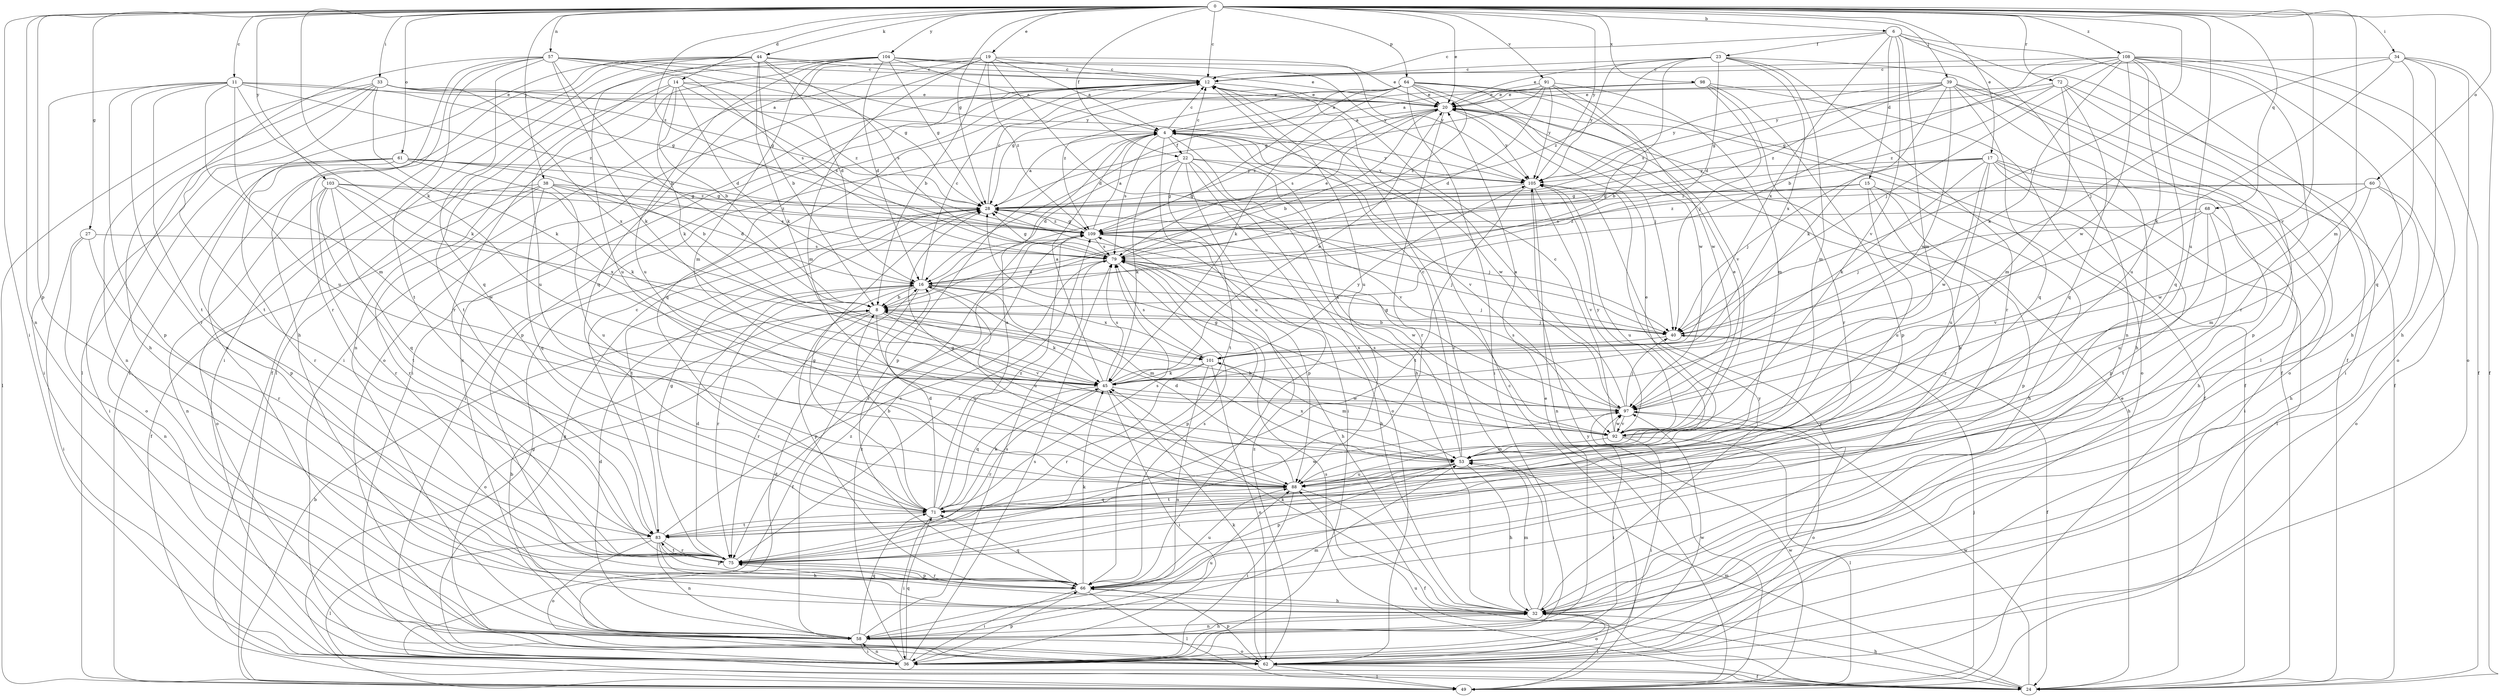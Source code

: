 strict digraph  {
0;
4;
6;
8;
11;
12;
14;
15;
16;
17;
19;
20;
22;
23;
24;
27;
28;
32;
33;
34;
36;
38;
39;
40;
44;
45;
49;
53;
57;
58;
60;
61;
62;
64;
66;
68;
71;
72;
75;
79;
83;
88;
91;
92;
97;
98;
101;
103;
104;
105;
108;
109;
0 -> 6  [label=b];
0 -> 11  [label=c];
0 -> 12  [label=c];
0 -> 14  [label=d];
0 -> 17  [label=e];
0 -> 19  [label=e];
0 -> 20  [label=e];
0 -> 22  [label=f];
0 -> 27  [label=g];
0 -> 28  [label=g];
0 -> 33  [label=i];
0 -> 34  [label=i];
0 -> 36  [label=i];
0 -> 38  [label=j];
0 -> 39  [label=j];
0 -> 40  [label=j];
0 -> 44  [label=k];
0 -> 45  [label=k];
0 -> 53  [label=m];
0 -> 57  [label=n];
0 -> 58  [label=n];
0 -> 60  [label=o];
0 -> 61  [label=o];
0 -> 64  [label=p];
0 -> 66  [label=p];
0 -> 68  [label=q];
0 -> 72  [label=r];
0 -> 88  [label=u];
0 -> 91  [label=v];
0 -> 92  [label=v];
0 -> 98  [label=x];
0 -> 103  [label=y];
0 -> 104  [label=y];
0 -> 105  [label=y];
0 -> 108  [label=z];
0 -> 109  [label=z];
4 -> 12  [label=c];
4 -> 22  [label=f];
4 -> 32  [label=h];
4 -> 36  [label=i];
4 -> 66  [label=p];
4 -> 79  [label=s];
4 -> 88  [label=u];
4 -> 92  [label=v];
4 -> 97  [label=w];
4 -> 105  [label=y];
6 -> 12  [label=c];
6 -> 15  [label=d];
6 -> 23  [label=f];
6 -> 24  [label=f];
6 -> 49  [label=l];
6 -> 53  [label=m];
6 -> 58  [label=n];
6 -> 92  [label=v];
6 -> 101  [label=x];
8 -> 40  [label=j];
8 -> 45  [label=k];
8 -> 62  [label=o];
8 -> 75  [label=r];
8 -> 88  [label=u];
8 -> 92  [label=v];
11 -> 20  [label=e];
11 -> 28  [label=g];
11 -> 36  [label=i];
11 -> 45  [label=k];
11 -> 53  [label=m];
11 -> 66  [label=p];
11 -> 75  [label=r];
11 -> 83  [label=t];
11 -> 88  [label=u];
11 -> 109  [label=z];
12 -> 20  [label=e];
12 -> 36  [label=i];
12 -> 66  [label=p];
12 -> 71  [label=q];
12 -> 88  [label=u];
14 -> 8  [label=b];
14 -> 16  [label=d];
14 -> 20  [label=e];
14 -> 45  [label=k];
14 -> 79  [label=s];
14 -> 83  [label=t];
14 -> 88  [label=u];
14 -> 109  [label=z];
15 -> 28  [label=g];
15 -> 32  [label=h];
15 -> 66  [label=p];
15 -> 75  [label=r];
15 -> 79  [label=s];
15 -> 88  [label=u];
16 -> 8  [label=b];
16 -> 12  [label=c];
16 -> 24  [label=f];
16 -> 40  [label=j];
16 -> 53  [label=m];
16 -> 66  [label=p];
16 -> 75  [label=r];
16 -> 88  [label=u];
16 -> 101  [label=x];
17 -> 32  [label=h];
17 -> 36  [label=i];
17 -> 40  [label=j];
17 -> 45  [label=k];
17 -> 49  [label=l];
17 -> 66  [label=p];
17 -> 88  [label=u];
17 -> 97  [label=w];
17 -> 105  [label=y];
17 -> 109  [label=z];
19 -> 4  [label=a];
19 -> 8  [label=b];
19 -> 12  [label=c];
19 -> 36  [label=i];
19 -> 40  [label=j];
19 -> 53  [label=m];
19 -> 62  [label=o];
19 -> 71  [label=q];
19 -> 105  [label=y];
19 -> 109  [label=z];
20 -> 4  [label=a];
20 -> 8  [label=b];
20 -> 24  [label=f];
20 -> 40  [label=j];
20 -> 75  [label=r];
20 -> 79  [label=s];
20 -> 105  [label=y];
20 -> 109  [label=z];
22 -> 12  [label=c];
22 -> 16  [label=d];
22 -> 36  [label=i];
22 -> 45  [label=k];
22 -> 62  [label=o];
22 -> 66  [label=p];
22 -> 83  [label=t];
22 -> 92  [label=v];
22 -> 105  [label=y];
23 -> 12  [label=c];
23 -> 16  [label=d];
23 -> 20  [label=e];
23 -> 24  [label=f];
23 -> 53  [label=m];
23 -> 75  [label=r];
23 -> 79  [label=s];
23 -> 101  [label=x];
23 -> 105  [label=y];
23 -> 109  [label=z];
24 -> 20  [label=e];
24 -> 32  [label=h];
24 -> 53  [label=m];
24 -> 79  [label=s];
24 -> 88  [label=u];
24 -> 97  [label=w];
27 -> 36  [label=i];
27 -> 58  [label=n];
27 -> 75  [label=r];
27 -> 79  [label=s];
28 -> 4  [label=a];
28 -> 12  [label=c];
28 -> 40  [label=j];
28 -> 83  [label=t];
28 -> 109  [label=z];
32 -> 12  [label=c];
32 -> 45  [label=k];
32 -> 49  [label=l];
32 -> 53  [label=m];
32 -> 58  [label=n];
32 -> 62  [label=o];
32 -> 75  [label=r];
32 -> 105  [label=y];
33 -> 4  [label=a];
33 -> 20  [label=e];
33 -> 28  [label=g];
33 -> 32  [label=h];
33 -> 45  [label=k];
33 -> 49  [label=l];
33 -> 58  [label=n];
33 -> 83  [label=t];
33 -> 101  [label=x];
34 -> 12  [label=c];
34 -> 24  [label=f];
34 -> 32  [label=h];
34 -> 40  [label=j];
34 -> 45  [label=k];
34 -> 62  [label=o];
34 -> 71  [label=q];
36 -> 28  [label=g];
36 -> 58  [label=n];
36 -> 66  [label=p];
36 -> 71  [label=q];
36 -> 79  [label=s];
36 -> 97  [label=w];
36 -> 105  [label=y];
36 -> 109  [label=z];
38 -> 16  [label=d];
38 -> 24  [label=f];
38 -> 28  [label=g];
38 -> 62  [label=o];
38 -> 71  [label=q];
38 -> 75  [label=r];
38 -> 79  [label=s];
38 -> 88  [label=u];
39 -> 20  [label=e];
39 -> 24  [label=f];
39 -> 28  [label=g];
39 -> 32  [label=h];
39 -> 45  [label=k];
39 -> 62  [label=o];
39 -> 71  [label=q];
39 -> 97  [label=w];
39 -> 105  [label=y];
39 -> 109  [label=z];
40 -> 8  [label=b];
40 -> 24  [label=f];
40 -> 101  [label=x];
44 -> 8  [label=b];
44 -> 12  [label=c];
44 -> 16  [label=d];
44 -> 20  [label=e];
44 -> 24  [label=f];
44 -> 36  [label=i];
44 -> 45  [label=k];
44 -> 49  [label=l];
44 -> 58  [label=n];
44 -> 79  [label=s];
44 -> 88  [label=u];
45 -> 4  [label=a];
45 -> 20  [label=e];
45 -> 36  [label=i];
45 -> 71  [label=q];
45 -> 75  [label=r];
45 -> 79  [label=s];
45 -> 97  [label=w];
45 -> 105  [label=y];
49 -> 8  [label=b];
49 -> 12  [label=c];
49 -> 20  [label=e];
49 -> 28  [label=g];
49 -> 40  [label=j];
49 -> 97  [label=w];
49 -> 105  [label=y];
53 -> 4  [label=a];
53 -> 12  [label=c];
53 -> 32  [label=h];
53 -> 66  [label=p];
53 -> 83  [label=t];
53 -> 88  [label=u];
53 -> 101  [label=x];
57 -> 8  [label=b];
57 -> 12  [label=c];
57 -> 28  [label=g];
57 -> 32  [label=h];
57 -> 45  [label=k];
57 -> 49  [label=l];
57 -> 71  [label=q];
57 -> 75  [label=r];
57 -> 79  [label=s];
57 -> 83  [label=t];
57 -> 105  [label=y];
58 -> 8  [label=b];
58 -> 12  [label=c];
58 -> 16  [label=d];
58 -> 32  [label=h];
58 -> 36  [label=i];
58 -> 53  [label=m];
58 -> 62  [label=o];
58 -> 71  [label=q];
58 -> 79  [label=s];
58 -> 88  [label=u];
58 -> 109  [label=z];
60 -> 28  [label=g];
60 -> 32  [label=h];
60 -> 53  [label=m];
60 -> 62  [label=o];
60 -> 97  [label=w];
60 -> 109  [label=z];
61 -> 8  [label=b];
61 -> 36  [label=i];
61 -> 45  [label=k];
61 -> 62  [label=o];
61 -> 66  [label=p];
61 -> 75  [label=r];
61 -> 105  [label=y];
61 -> 109  [label=z];
62 -> 16  [label=d];
62 -> 24  [label=f];
62 -> 45  [label=k];
62 -> 49  [label=l];
62 -> 66  [label=p];
62 -> 109  [label=z];
64 -> 8  [label=b];
64 -> 16  [label=d];
64 -> 20  [label=e];
64 -> 24  [label=f];
64 -> 28  [label=g];
64 -> 32  [label=h];
64 -> 36  [label=i];
64 -> 45  [label=k];
64 -> 79  [label=s];
64 -> 92  [label=v];
64 -> 97  [label=w];
64 -> 109  [label=z];
66 -> 32  [label=h];
66 -> 36  [label=i];
66 -> 45  [label=k];
66 -> 49  [label=l];
66 -> 71  [label=q];
66 -> 75  [label=r];
66 -> 79  [label=s];
66 -> 88  [label=u];
68 -> 32  [label=h];
68 -> 40  [label=j];
68 -> 83  [label=t];
68 -> 88  [label=u];
68 -> 92  [label=v];
68 -> 109  [label=z];
71 -> 4  [label=a];
71 -> 8  [label=b];
71 -> 16  [label=d];
71 -> 28  [label=g];
71 -> 36  [label=i];
71 -> 45  [label=k];
71 -> 79  [label=s];
71 -> 83  [label=t];
71 -> 97  [label=w];
71 -> 109  [label=z];
72 -> 20  [label=e];
72 -> 28  [label=g];
72 -> 36  [label=i];
72 -> 53  [label=m];
72 -> 66  [label=p];
72 -> 71  [label=q];
72 -> 109  [label=z];
75 -> 16  [label=d];
75 -> 28  [label=g];
75 -> 66  [label=p];
75 -> 83  [label=t];
75 -> 109  [label=z];
79 -> 16  [label=d];
79 -> 20  [label=e];
79 -> 28  [label=g];
79 -> 32  [label=h];
79 -> 66  [label=p];
79 -> 97  [label=w];
83 -> 12  [label=c];
83 -> 32  [label=h];
83 -> 49  [label=l];
83 -> 58  [label=n];
83 -> 62  [label=o];
83 -> 66  [label=p];
83 -> 75  [label=r];
83 -> 79  [label=s];
88 -> 16  [label=d];
88 -> 20  [label=e];
88 -> 24  [label=f];
88 -> 28  [label=g];
88 -> 36  [label=i];
88 -> 71  [label=q];
91 -> 4  [label=a];
91 -> 8  [label=b];
91 -> 16  [label=d];
91 -> 20  [label=e];
91 -> 28  [label=g];
91 -> 53  [label=m];
91 -> 97  [label=w];
91 -> 105  [label=y];
92 -> 8  [label=b];
92 -> 12  [label=c];
92 -> 20  [label=e];
92 -> 28  [label=g];
92 -> 36  [label=i];
92 -> 49  [label=l];
92 -> 53  [label=m];
92 -> 79  [label=s];
92 -> 97  [label=w];
92 -> 105  [label=y];
97 -> 4  [label=a];
97 -> 28  [label=g];
97 -> 36  [label=i];
97 -> 40  [label=j];
97 -> 62  [label=o];
97 -> 79  [label=s];
97 -> 92  [label=v];
98 -> 4  [label=a];
98 -> 20  [label=e];
98 -> 40  [label=j];
98 -> 62  [label=o];
98 -> 66  [label=p];
98 -> 75  [label=r];
101 -> 45  [label=k];
101 -> 53  [label=m];
101 -> 58  [label=n];
101 -> 62  [label=o];
101 -> 75  [label=r];
101 -> 79  [label=s];
103 -> 28  [label=g];
103 -> 58  [label=n];
103 -> 71  [label=q];
103 -> 75  [label=r];
103 -> 83  [label=t];
103 -> 97  [label=w];
103 -> 101  [label=x];
103 -> 109  [label=z];
104 -> 4  [label=a];
104 -> 12  [label=c];
104 -> 16  [label=d];
104 -> 20  [label=e];
104 -> 28  [label=g];
104 -> 49  [label=l];
104 -> 53  [label=m];
104 -> 58  [label=n];
104 -> 75  [label=r];
104 -> 88  [label=u];
104 -> 105  [label=y];
105 -> 28  [label=g];
105 -> 58  [label=n];
105 -> 83  [label=t];
105 -> 88  [label=u];
105 -> 92  [label=v];
108 -> 8  [label=b];
108 -> 12  [label=c];
108 -> 24  [label=f];
108 -> 32  [label=h];
108 -> 40  [label=j];
108 -> 45  [label=k];
108 -> 62  [label=o];
108 -> 71  [label=q];
108 -> 75  [label=r];
108 -> 88  [label=u];
108 -> 97  [label=w];
108 -> 105  [label=y];
109 -> 4  [label=a];
109 -> 28  [label=g];
109 -> 32  [label=h];
109 -> 40  [label=j];
109 -> 75  [label=r];
109 -> 79  [label=s];
}
